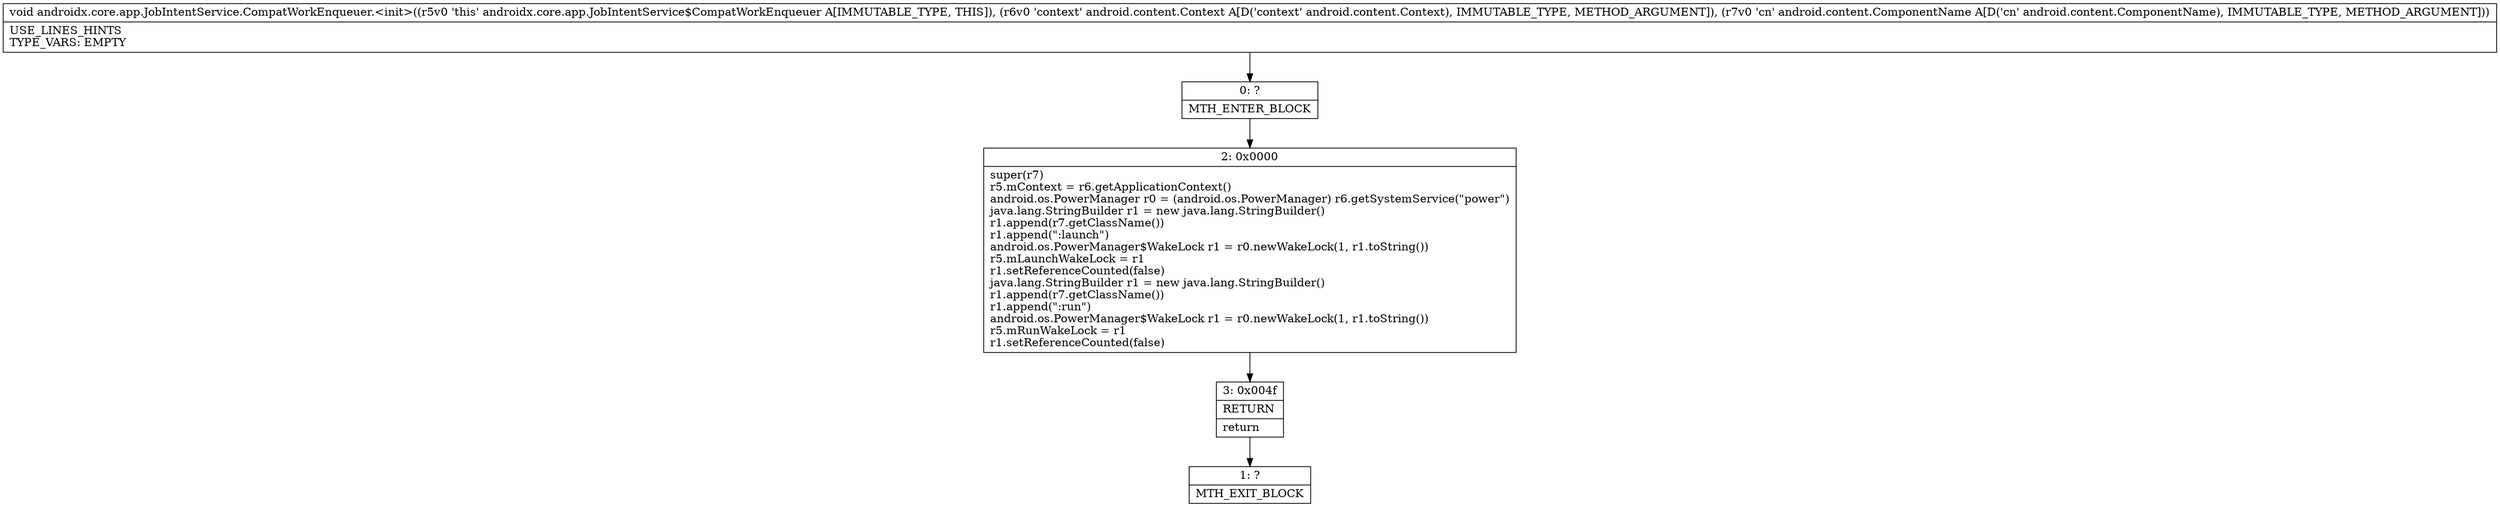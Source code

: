 digraph "CFG forandroidx.core.app.JobIntentService.CompatWorkEnqueuer.\<init\>(Landroid\/content\/Context;Landroid\/content\/ComponentName;)V" {
Node_0 [shape=record,label="{0\:\ ?|MTH_ENTER_BLOCK\l}"];
Node_2 [shape=record,label="{2\:\ 0x0000|super(r7)\lr5.mContext = r6.getApplicationContext()\landroid.os.PowerManager r0 = (android.os.PowerManager) r6.getSystemService(\"power\")\ljava.lang.StringBuilder r1 = new java.lang.StringBuilder()\lr1.append(r7.getClassName())\lr1.append(\":launch\")\landroid.os.PowerManager$WakeLock r1 = r0.newWakeLock(1, r1.toString())\lr5.mLaunchWakeLock = r1\lr1.setReferenceCounted(false)\ljava.lang.StringBuilder r1 = new java.lang.StringBuilder()\lr1.append(r7.getClassName())\lr1.append(\":run\")\landroid.os.PowerManager$WakeLock r1 = r0.newWakeLock(1, r1.toString())\lr5.mRunWakeLock = r1\lr1.setReferenceCounted(false)\l}"];
Node_3 [shape=record,label="{3\:\ 0x004f|RETURN\l|return\l}"];
Node_1 [shape=record,label="{1\:\ ?|MTH_EXIT_BLOCK\l}"];
MethodNode[shape=record,label="{void androidx.core.app.JobIntentService.CompatWorkEnqueuer.\<init\>((r5v0 'this' androidx.core.app.JobIntentService$CompatWorkEnqueuer A[IMMUTABLE_TYPE, THIS]), (r6v0 'context' android.content.Context A[D('context' android.content.Context), IMMUTABLE_TYPE, METHOD_ARGUMENT]), (r7v0 'cn' android.content.ComponentName A[D('cn' android.content.ComponentName), IMMUTABLE_TYPE, METHOD_ARGUMENT]))  | USE_LINES_HINTS\lTYPE_VARS: EMPTY\l}"];
MethodNode -> Node_0;Node_0 -> Node_2;
Node_2 -> Node_3;
Node_3 -> Node_1;
}

